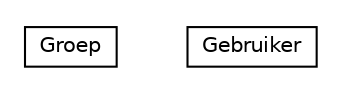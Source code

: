 #!/usr/local/bin/dot
#
# Class diagram 
# Generated by UMLGraph version R5_6-24-gf6e263 (http://www.umlgraph.org/)
#

digraph G {
	edge [fontname="Helvetica",fontsize=10,labelfontname="Helvetica",labelfontsize=10];
	node [fontname="Helvetica",fontsize=10,shape=plaintext];
	nodesep=0.25;
	ranksep=0.5;
	// nl.b3p.brmo.persistence.auth.Groep
	c46 [label=<<table title="nl.b3p.brmo.persistence.auth.Groep" border="0" cellborder="1" cellspacing="0" cellpadding="2" port="p" href="./Groep.html">
		<tr><td><table border="0" cellspacing="0" cellpadding="1">
<tr><td align="center" balign="center"> Groep </td></tr>
		</table></td></tr>
		</table>>, URL="./Groep.html", fontname="Helvetica", fontcolor="black", fontsize=10.0];
	// nl.b3p.brmo.persistence.auth.Gebruiker
	c47 [label=<<table title="nl.b3p.brmo.persistence.auth.Gebruiker" border="0" cellborder="1" cellspacing="0" cellpadding="2" port="p" href="./Gebruiker.html">
		<tr><td><table border="0" cellspacing="0" cellpadding="1">
<tr><td align="center" balign="center"> Gebruiker </td></tr>
		</table></td></tr>
		</table>>, URL="./Gebruiker.html", fontname="Helvetica", fontcolor="black", fontsize=10.0];
}

